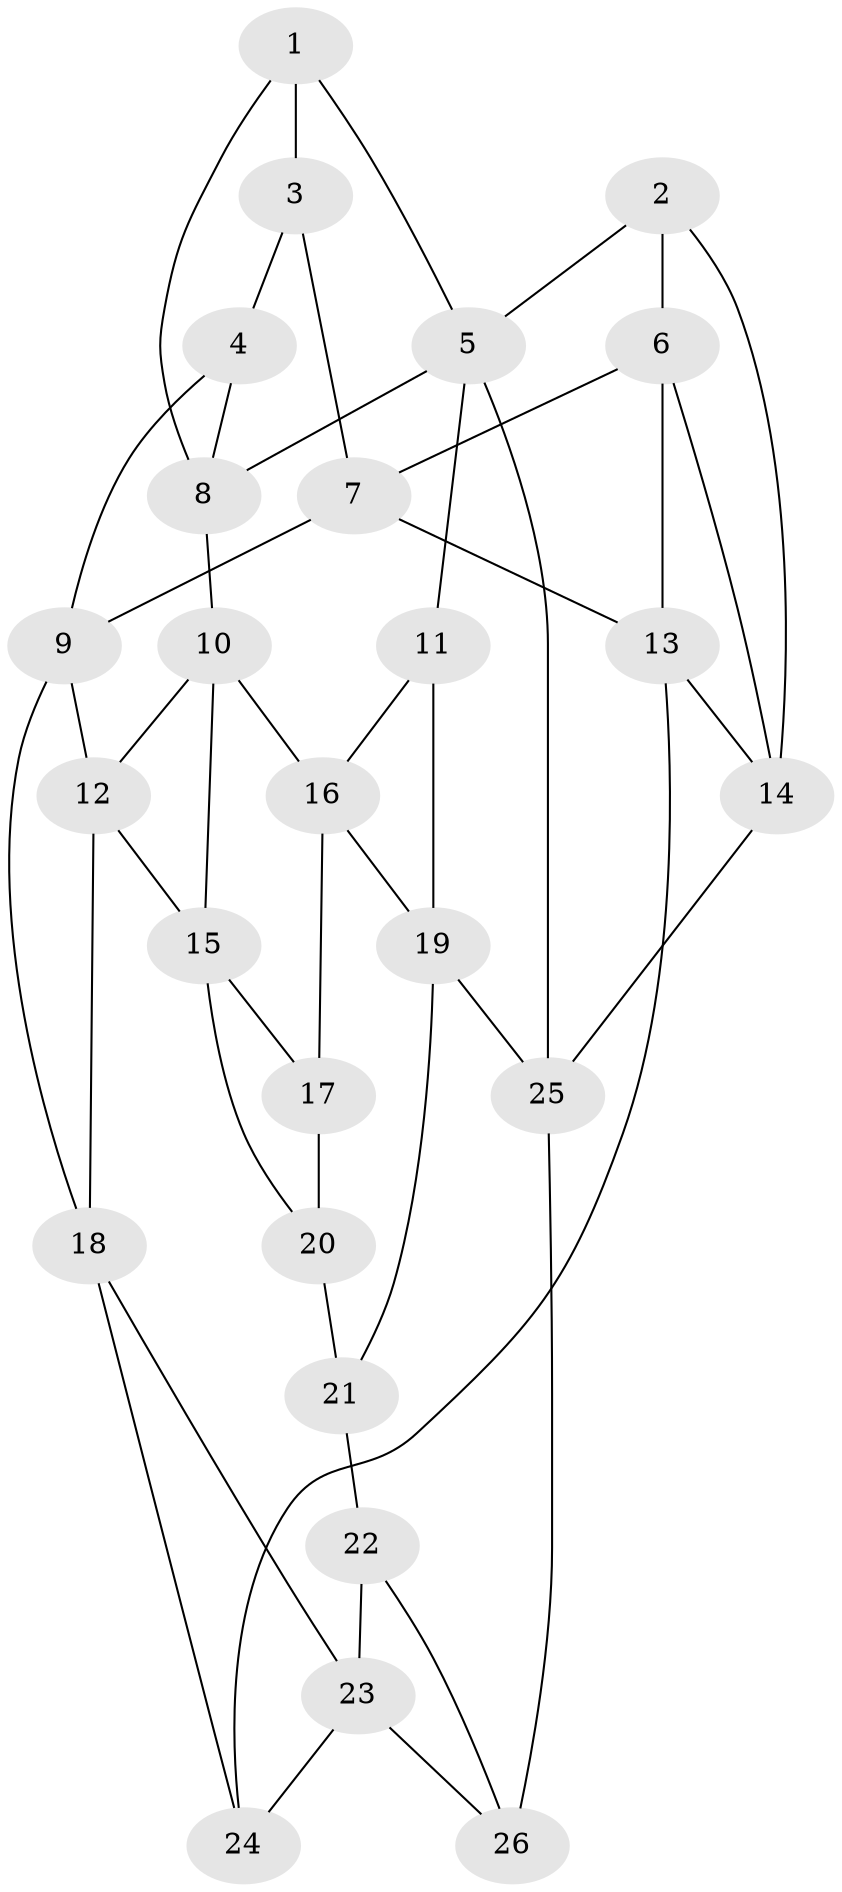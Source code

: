 // original degree distribution, {3: 0.0392156862745098, 4: 0.23529411764705882, 5: 0.5490196078431373, 6: 0.17647058823529413}
// Generated by graph-tools (version 1.1) at 2025/03/03/09/25 03:03:29]
// undirected, 26 vertices, 47 edges
graph export_dot {
graph [start="1"]
  node [color=gray90,style=filled];
  1;
  2;
  3;
  4;
  5;
  6;
  7;
  8;
  9;
  10;
  11;
  12;
  13;
  14;
  15;
  16;
  17;
  18;
  19;
  20;
  21;
  22;
  23;
  24;
  25;
  26;
  1 -- 3 [weight=1.0];
  1 -- 5 [weight=1.0];
  1 -- 8 [weight=1.0];
  2 -- 5 [weight=1.0];
  2 -- 6 [weight=1.0];
  2 -- 14 [weight=1.0];
  3 -- 4 [weight=1.0];
  3 -- 7 [weight=1.0];
  4 -- 8 [weight=1.0];
  4 -- 9 [weight=1.0];
  5 -- 8 [weight=1.0];
  5 -- 11 [weight=1.0];
  5 -- 25 [weight=1.0];
  6 -- 7 [weight=1.0];
  6 -- 13 [weight=1.0];
  6 -- 14 [weight=1.0];
  7 -- 9 [weight=1.0];
  7 -- 13 [weight=1.0];
  8 -- 10 [weight=1.0];
  9 -- 12 [weight=1.0];
  9 -- 18 [weight=1.0];
  10 -- 12 [weight=1.0];
  10 -- 15 [weight=1.0];
  10 -- 16 [weight=1.0];
  11 -- 16 [weight=1.0];
  11 -- 19 [weight=1.0];
  12 -- 15 [weight=1.0];
  12 -- 18 [weight=1.0];
  13 -- 14 [weight=1.0];
  13 -- 24 [weight=1.0];
  14 -- 25 [weight=2.0];
  15 -- 17 [weight=1.0];
  15 -- 20 [weight=1.0];
  16 -- 17 [weight=1.0];
  16 -- 19 [weight=1.0];
  17 -- 20 [weight=1.0];
  18 -- 23 [weight=1.0];
  18 -- 24 [weight=1.0];
  19 -- 21 [weight=1.0];
  19 -- 25 [weight=1.0];
  20 -- 21 [weight=2.0];
  21 -- 22 [weight=1.0];
  22 -- 23 [weight=1.0];
  22 -- 26 [weight=1.0];
  23 -- 24 [weight=1.0];
  23 -- 26 [weight=1.0];
  25 -- 26 [weight=2.0];
}
